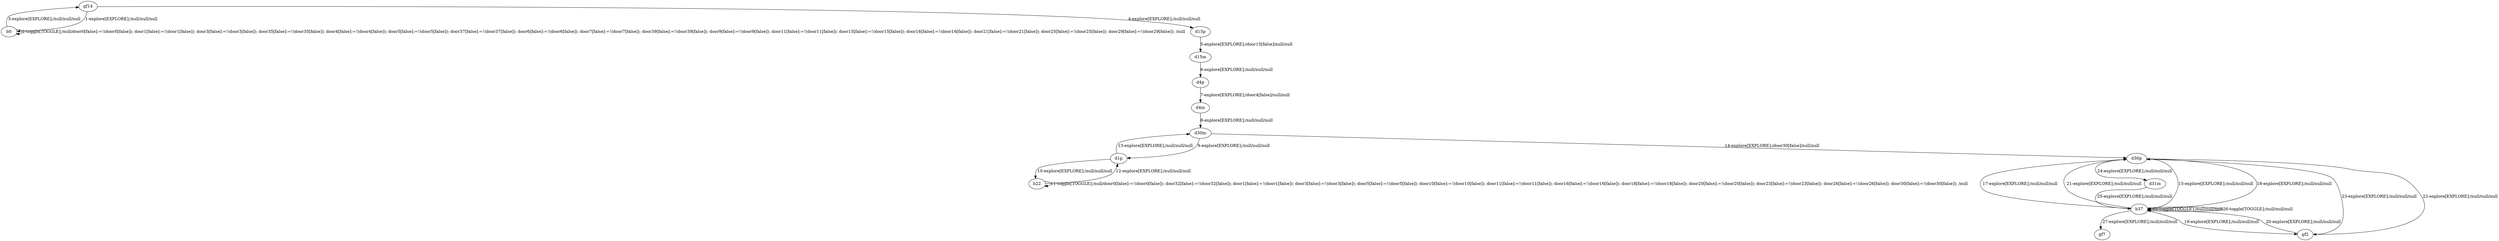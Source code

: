 # Total number of goals covered by this test: 9
# d31m --> b37
# d30p --> gf2
# gf2 --> b37
# b37 --> b37
# gf2 --> d30p
# b37 --> d30p
# b37 --> gf7
# b37 --> gf2
# d30p --> b37

digraph g {
"gf14" -> "b0" [label = "1-explore[EXPLORE];/null/null/null"];
"b0" -> "b0" [label = "2-toggle[TOGGLE];/null/door0[false]:=!(door0[false]); door1[false]:=!(door1[false]); door3[false]:=!(door3[false]); door35[false]:=!(door35[false]); door4[false]:=!(door4[false]); door5[false]:=!(door5[false]); door37[false]:=!(door37[false]); door6[false]:=!(door6[false]); door7[false]:=!(door7[false]); door39[false]:=!(door39[false]); door9[false]:=!(door9[false]); door11[false]:=!(door11[false]); door15[false]:=!(door15[false]); door16[false]:=!(door16[false]); door21[false]:=!(door21[false]); door25[false]:=!(door25[false]); door29[false]:=!(door29[false]); /null"];
"b0" -> "gf14" [label = "3-explore[EXPLORE];/null/null/null"];
"gf14" -> "d15p" [label = "4-explore[EXPLORE];/null/null/null"];
"d15p" -> "d15m" [label = "5-explore[EXPLORE];/door15[false]/null/null"];
"d15m" -> "d4p" [label = "6-explore[EXPLORE];/null/null/null"];
"d4p" -> "d4m" [label = "7-explore[EXPLORE];/door4[false]/null/null"];
"d4m" -> "d30m" [label = "8-explore[EXPLORE];/null/null/null"];
"d30m" -> "d1p" [label = "9-explore[EXPLORE];/null/null/null"];
"d1p" -> "b22" [label = "10-explore[EXPLORE];/null/null/null"];
"b22" -> "b22" [label = "11-toggle[TOGGLE];/null/door0[false]:=!(door0[false]); door32[false]:=!(door32[false]); door1[false]:=!(door1[false]); door3[false]:=!(door3[false]); door5[false]:=!(door5[false]); door10[false]:=!(door10[false]); door11[false]:=!(door11[false]); door16[false]:=!(door16[false]); door18[false]:=!(door18[false]); door20[false]:=!(door20[false]); door23[false]:=!(door23[false]); door26[false]:=!(door26[false]); door30[false]:=!(door30[false]); /null"];
"b22" -> "d1p" [label = "12-explore[EXPLORE];/null/null/null"];
"d1p" -> "d30m" [label = "13-explore[EXPLORE];/null/null/null"];
"d30m" -> "d30p" [label = "14-explore[EXPLORE];/door30[false]/null/null"];
"d30p" -> "b37" [label = "15-explore[EXPLORE];/null/null/null"];
"b37" -> "b37" [label = "16-toggle[TOGGLE];/null/null/null"];
"b37" -> "d30p" [label = "17-explore[EXPLORE];/null/null/null"];
"d30p" -> "b37" [label = "18-explore[EXPLORE];/null/null/null"];
"b37" -> "gf2" [label = "19-explore[EXPLORE];/null/null/null"];
"gf2" -> "b37" [label = "20-explore[EXPLORE];/null/null/null"];
"b37" -> "d30p" [label = "21-explore[EXPLORE];/null/null/null"];
"d30p" -> "gf2" [label = "22-explore[EXPLORE];/null/null/null"];
"gf2" -> "d30p" [label = "23-explore[EXPLORE];/null/null/null"];
"d30p" -> "d31m" [label = "24-explore[EXPLORE];/null/null/null"];
"d31m" -> "b37" [label = "25-explore[EXPLORE];/null/null/null"];
"b37" -> "b37" [label = "26-toggle[TOGGLE];/null/null/null"];
"b37" -> "gf7" [label = "27-explore[EXPLORE];/null/null/null"];
}